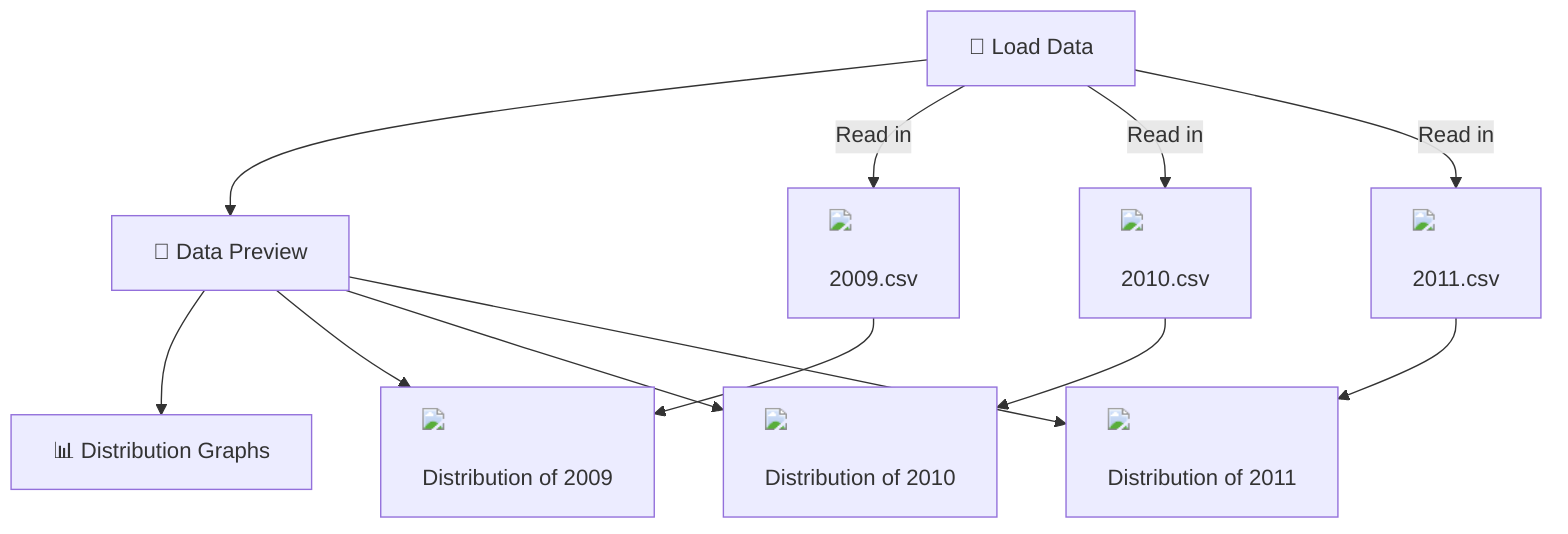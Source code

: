 flowchart TD
    A["📂 Load Data"] --> B["📑 Data Preview"]
    B --> C["📊 Distribution Graphs"]
    A1["<img src='icons/file.svg'/> <br/> 2009.csv"] --> D1["<img src='dummy_plots/hist_template.svg'/> <br/> Distribution of 2009"]
    A2["<img src='icons/file.svg'/> <br/> 2010.csv"] --> D2["<img src='dummy_plots/hist_template.svg'/> <br/> Distribution of 2010"]
    A3["<img src='icons/file.svg'/> <br/> 2011.csv"] --> D3["<img src='dummy_plots/hist_template.svg'/> <br/> Distribution of 2011"]
    
    A -->|Read in| A1
    A -->|Read in| A2
    A -->|Read in| A3
    
    B --> D1
    B --> D2
    B --> D3